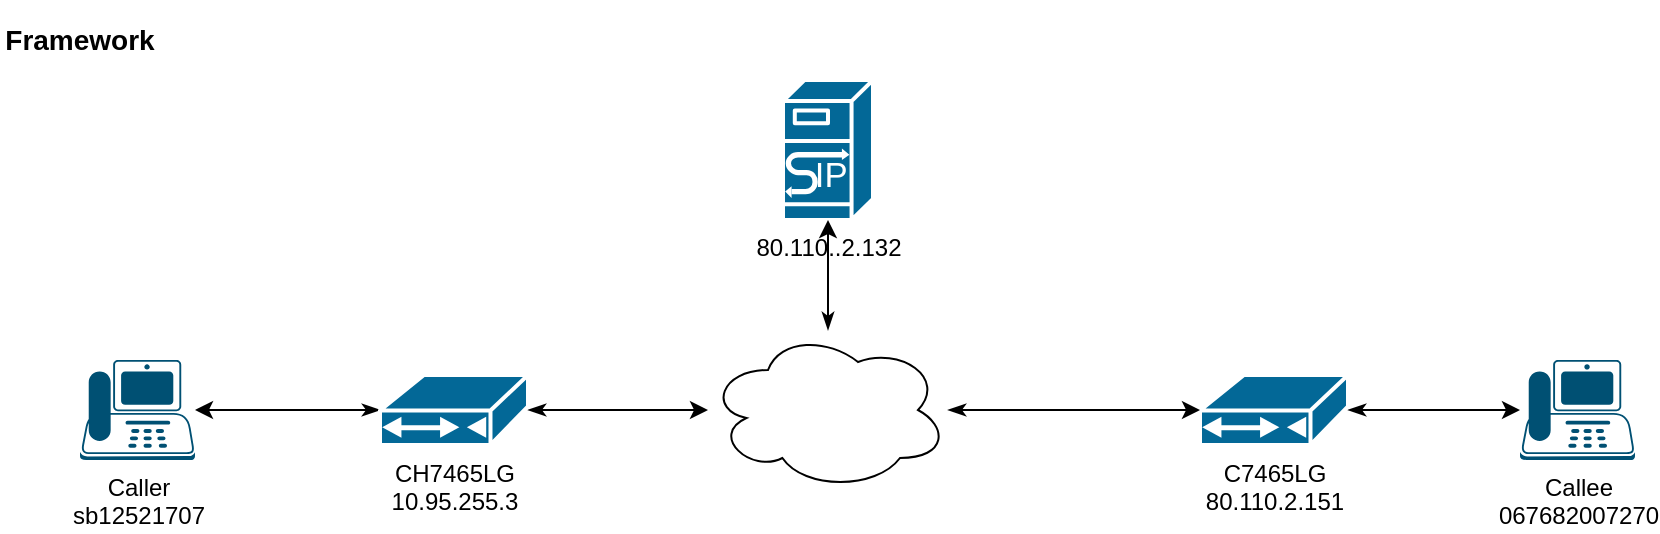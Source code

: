 <mxfile version="13.5.1" type="device"><diagram id="UGiGSusia3yjO67QPK2U" name="CH7465LG-1152"><mxGraphModel dx="981" dy="567" grid="1" gridSize="10" guides="1" tooltips="1" connect="1" arrows="1" fold="1" page="1" pageScale="1" pageWidth="827" pageHeight="1169" math="0" shadow="0"><root><mxCell id="0"/><mxCell id="1" parent="0"/><mxCell id="4xMsurtRuhq9DPj9Z1OB-8" value="" style="edgeStyle=orthogonalEdgeStyle;rounded=0;orthogonalLoop=1;jettySize=auto;html=1;startArrow=classicThin;startFill=1;" edge="1" parent="1" source="4xMsurtRuhq9DPj9Z1OB-1" target="4xMsurtRuhq9DPj9Z1OB-4"><mxGeometry relative="1" as="geometry"/></mxCell><mxCell id="4xMsurtRuhq9DPj9Z1OB-9" value="" style="edgeStyle=orthogonalEdgeStyle;rounded=0;orthogonalLoop=1;jettySize=auto;html=1;startArrow=classicThin;startFill=1;" edge="1" parent="1" source="4xMsurtRuhq9DPj9Z1OB-1" target="4xMsurtRuhq9DPj9Z1OB-6"><mxGeometry relative="1" as="geometry"/></mxCell><mxCell id="4xMsurtRuhq9DPj9Z1OB-1" value="CH7465LG&lt;br&gt;10.95.255.3" style="shape=mxgraph.cisco.modems_and_phones.cable_modem;html=1;dashed=0;fillColor=#036897;strokeColor=#ffffff;strokeWidth=2;verticalLabelPosition=bottom;verticalAlign=top" vertex="1" parent="1"><mxGeometry x="250" y="247.5" width="74" height="35" as="geometry"/></mxCell><mxCell id="4xMsurtRuhq9DPj9Z1OB-2" value="80.110..2.132" style="shape=mxgraph.cisco.servers.sip_proxy_server;html=1;dashed=0;fillColor=#036897;strokeColor=#ffffff;strokeWidth=2;verticalLabelPosition=bottom;verticalAlign=top" vertex="1" parent="1"><mxGeometry x="451.5" y="100" width="45" height="70" as="geometry"/></mxCell><mxCell id="4xMsurtRuhq9DPj9Z1OB-12" value="" style="edgeStyle=orthogonalEdgeStyle;rounded=0;orthogonalLoop=1;jettySize=auto;html=1;startArrow=classicThin;startFill=1;" edge="1" parent="1" source="4xMsurtRuhq9DPj9Z1OB-3" target="4xMsurtRuhq9DPj9Z1OB-5"><mxGeometry relative="1" as="geometry"/></mxCell><mxCell id="4xMsurtRuhq9DPj9Z1OB-3" value="C7465LG&lt;br&gt;80.110.2.151" style="shape=mxgraph.cisco.modems_and_phones.cable_modem;html=1;dashed=0;fillColor=#036897;strokeColor=#ffffff;strokeWidth=2;verticalLabelPosition=bottom;verticalAlign=top" vertex="1" parent="1"><mxGeometry x="660" y="247.5" width="74" height="35" as="geometry"/></mxCell><mxCell id="4xMsurtRuhq9DPj9Z1OB-4" value="Caller&lt;br&gt;sb12521707" style="points=[[0.59,0,0],[0.87,0.015,0],[0.88,0.3,0],[0.99,0.99,0],[0.5,1,0],[0.01,0.99,0],[0.075,0.5,0],[0.17,0.115,0]];verticalLabelPosition=bottom;html=1;verticalAlign=top;aspect=fixed;align=center;pointerEvents=1;shape=mxgraph.cisco19.ip_phone;fillColor=#005073;strokeColor=none;" vertex="1" parent="1"><mxGeometry x="100" y="240" width="57.5" height="50" as="geometry"/></mxCell><mxCell id="4xMsurtRuhq9DPj9Z1OB-5" value="Callee&lt;br&gt;067682007270" style="points=[[0.59,0,0],[0.87,0.015,0],[0.88,0.3,0],[0.99,0.99,0],[0.5,1,0],[0.01,0.99,0],[0.075,0.5,0],[0.17,0.115,0]];verticalLabelPosition=bottom;html=1;verticalAlign=top;aspect=fixed;align=center;pointerEvents=1;shape=mxgraph.cisco19.ip_phone;fillColor=#005073;strokeColor=none;" vertex="1" parent="1"><mxGeometry x="820" y="240" width="57.5" height="50" as="geometry"/></mxCell><mxCell id="4xMsurtRuhq9DPj9Z1OB-10" value="" style="edgeStyle=orthogonalEdgeStyle;rounded=0;orthogonalLoop=1;jettySize=auto;html=1;startArrow=classicThin;startFill=1;" edge="1" parent="1" source="4xMsurtRuhq9DPj9Z1OB-6" target="4xMsurtRuhq9DPj9Z1OB-2"><mxGeometry relative="1" as="geometry"/></mxCell><mxCell id="4xMsurtRuhq9DPj9Z1OB-11" value="" style="edgeStyle=orthogonalEdgeStyle;rounded=0;orthogonalLoop=1;jettySize=auto;html=1;startArrow=classicThin;startFill=1;" edge="1" parent="1" source="4xMsurtRuhq9DPj9Z1OB-6" target="4xMsurtRuhq9DPj9Z1OB-3"><mxGeometry relative="1" as="geometry"/></mxCell><mxCell id="4xMsurtRuhq9DPj9Z1OB-6" value="" style="ellipse;shape=cloud;whiteSpace=wrap;html=1;" vertex="1" parent="1"><mxGeometry x="414" y="225" width="120" height="80" as="geometry"/></mxCell><mxCell id="4xMsurtRuhq9DPj9Z1OB-13" value="Framework" style="text;html=1;strokeColor=none;fillColor=none;align=center;verticalAlign=middle;whiteSpace=wrap;rounded=0;fontStyle=1;fontSize=14;" vertex="1" parent="1"><mxGeometry x="60" y="60" width="80" height="40" as="geometry"/></mxCell></root></mxGraphModel></diagram></mxfile>